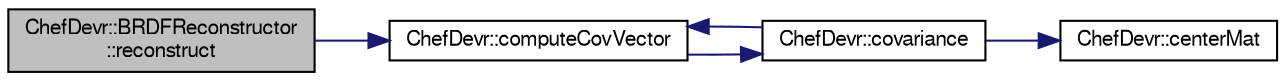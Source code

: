 digraph "ChefDevr::BRDFReconstructor::reconstruct"
{
  edge [fontname="FreeSans",fontsize="10",labelfontname="FreeSans",labelfontsize="10"];
  node [fontname="FreeSans",fontsize="10",shape=record];
  rankdir="LR";
  Node8 [label="ChefDevr::BRDFReconstructor\l::reconstruct",height=0.2,width=0.4,color="black", fillcolor="grey75", style="filled", fontcolor="black"];
  Node8 -> Node9 [color="midnightblue",fontsize="10",style="solid",fontname="FreeSans"];
  Node9 [label="ChefDevr::computeCovVector",height=0.2,width=0.4,color="black", fillcolor="white", style="filled",URL="$namespace_chef_devr.html#a596a285a8d77aad17878f22f23689861",tooltip="Computes the covariance column vector for the coordRef coordinates variable. "];
  Node9 -> Node10 [color="midnightblue",fontsize="10",style="solid",fontname="FreeSans"];
  Node10 [label="ChefDevr::covariance",height=0.2,width=0.4,color="black", fillcolor="white", style="filled",URL="$namespace_chef_devr.html#a13ff4baef0481276d6b78f9d47297d0d",tooltip="Covariance function given in the research paper : A Versatile Parametrization for Measured Materials ..."];
  Node10 -> Node11 [color="midnightblue",fontsize="10",style="solid",fontname="FreeSans"];
  Node11 [label="ChefDevr::centerMat",height=0.2,width=0.4,color="black", fillcolor="white", style="filled",URL="$namespace_chef_devr.html#a464db6c1ced4f8bd6b20bb4d6248cb7b",tooltip="Centers matrix by sustracting mean to all columns. "];
  Node10 -> Node9 [color="midnightblue",fontsize="10",style="solid",fontname="FreeSans"];
}
